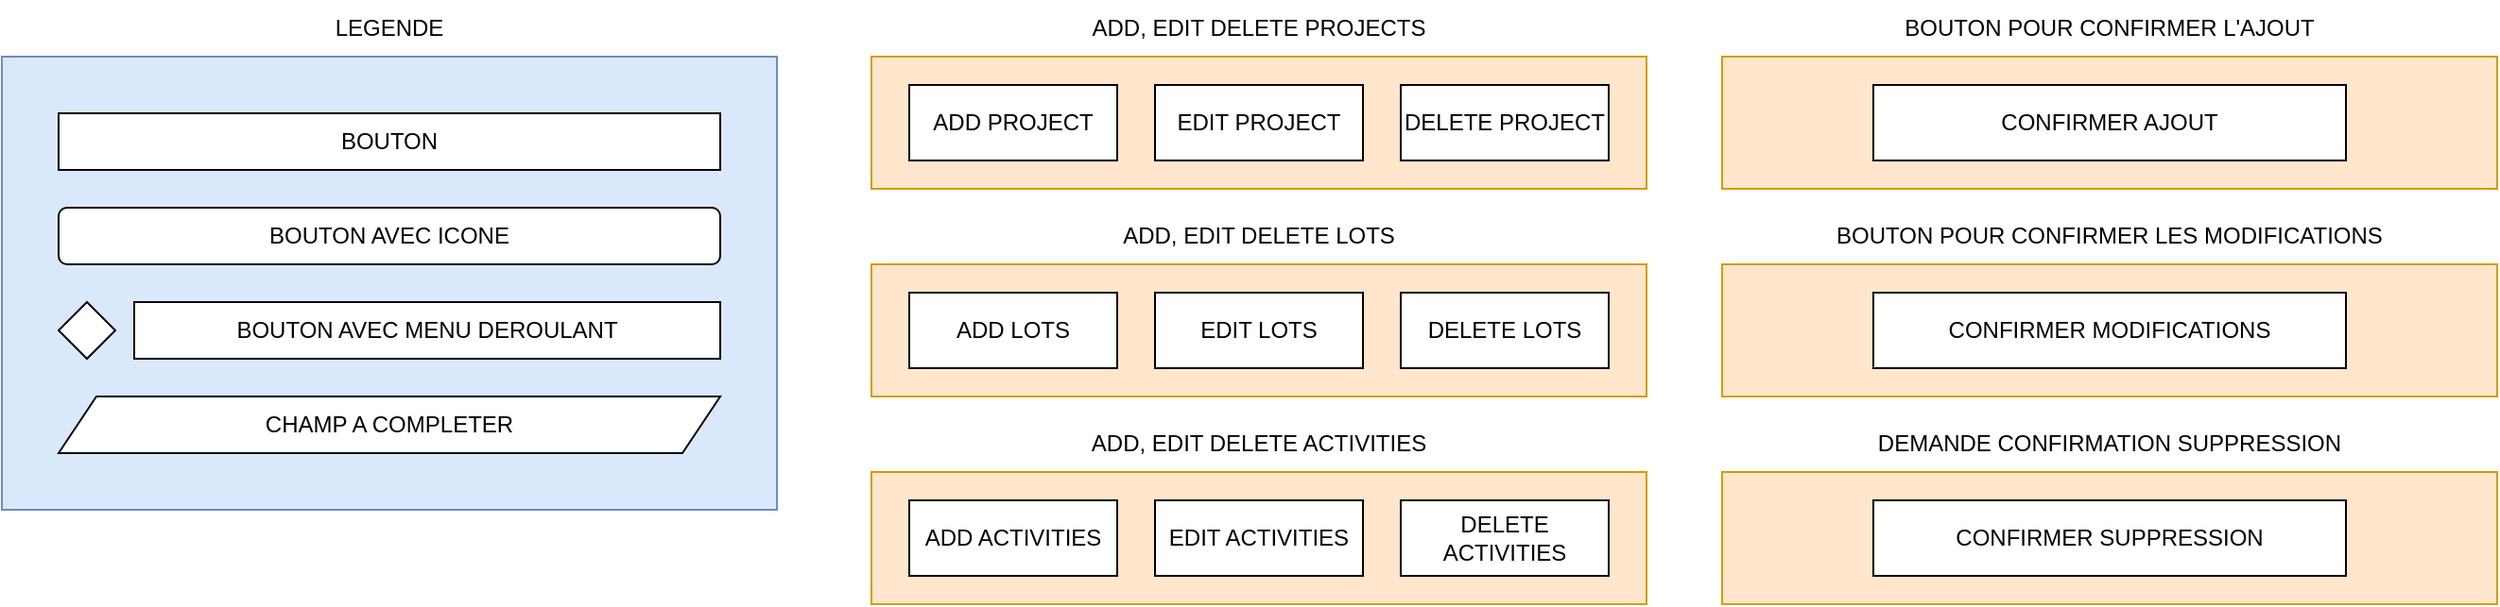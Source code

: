 <mxfile version="26.1.1">
  <diagram name="Page-1" id="aLKy41kNcSVif7WJQoE-">
    <mxGraphModel dx="1405" dy="952" grid="1" gridSize="10" guides="1" tooltips="1" connect="1" arrows="1" fold="1" page="1" pageScale="1" pageWidth="1400" pageHeight="850" math="0" shadow="0">
      <root>
        <mxCell id="0" />
        <mxCell id="1" parent="0" />
        <mxCell id="Kzfv3EJHUvJdrAXewRau-7" value="" style="group" parent="1" vertex="1" connectable="0">
          <mxGeometry x="480" y="20" width="410" height="100" as="geometry" />
        </mxCell>
        <mxCell id="Kzfv3EJHUvJdrAXewRau-1" value="" style="rounded=0;whiteSpace=wrap;html=1;fillColor=#ffe6cc;strokeColor=#d79b00;" parent="Kzfv3EJHUvJdrAXewRau-7" vertex="1">
          <mxGeometry y="30" width="410" height="70" as="geometry" />
        </mxCell>
        <mxCell id="Kzfv3EJHUvJdrAXewRau-2" value="ADD PROJECT" style="rounded=0;whiteSpace=wrap;html=1;" parent="Kzfv3EJHUvJdrAXewRau-7" vertex="1">
          <mxGeometry x="20" y="45" width="110" height="40" as="geometry" />
        </mxCell>
        <mxCell id="Kzfv3EJHUvJdrAXewRau-3" value="EDIT PROJECT" style="rounded=0;whiteSpace=wrap;html=1;" parent="Kzfv3EJHUvJdrAXewRau-7" vertex="1">
          <mxGeometry x="150" y="45" width="110" height="40" as="geometry" />
        </mxCell>
        <mxCell id="Kzfv3EJHUvJdrAXewRau-4" value="DELETE PROJECT" style="rounded=0;whiteSpace=wrap;html=1;" parent="Kzfv3EJHUvJdrAXewRau-7" vertex="1">
          <mxGeometry x="280" y="45" width="110" height="40" as="geometry" />
        </mxCell>
        <mxCell id="Kzfv3EJHUvJdrAXewRau-5" value="ADD, EDIT DELETE PROJECTS" style="text;html=1;align=center;verticalAlign=middle;whiteSpace=wrap;rounded=0;" parent="Kzfv3EJHUvJdrAXewRau-7" vertex="1">
          <mxGeometry width="410" height="30" as="geometry" />
        </mxCell>
        <mxCell id="Kzfv3EJHUvJdrAXewRau-8" value="" style="group" parent="1" vertex="1" connectable="0">
          <mxGeometry x="480" y="130" width="410" height="100" as="geometry" />
        </mxCell>
        <mxCell id="Kzfv3EJHUvJdrAXewRau-9" value="" style="rounded=0;whiteSpace=wrap;html=1;fillColor=#ffe6cc;strokeColor=#d79b00;" parent="Kzfv3EJHUvJdrAXewRau-8" vertex="1">
          <mxGeometry y="30" width="410" height="70" as="geometry" />
        </mxCell>
        <mxCell id="Kzfv3EJHUvJdrAXewRau-10" value="ADD LOTS" style="rounded=0;whiteSpace=wrap;html=1;" parent="Kzfv3EJHUvJdrAXewRau-8" vertex="1">
          <mxGeometry x="20" y="45" width="110" height="40" as="geometry" />
        </mxCell>
        <mxCell id="Kzfv3EJHUvJdrAXewRau-11" value="EDIT LOTS" style="rounded=0;whiteSpace=wrap;html=1;" parent="Kzfv3EJHUvJdrAXewRau-8" vertex="1">
          <mxGeometry x="150" y="45" width="110" height="40" as="geometry" />
        </mxCell>
        <mxCell id="Kzfv3EJHUvJdrAXewRau-12" value="DELETE LOTS" style="rounded=0;whiteSpace=wrap;html=1;" parent="Kzfv3EJHUvJdrAXewRau-8" vertex="1">
          <mxGeometry x="280" y="45" width="110" height="40" as="geometry" />
        </mxCell>
        <mxCell id="Kzfv3EJHUvJdrAXewRau-13" value="ADD, EDIT DELETE LOTS" style="text;html=1;align=center;verticalAlign=middle;whiteSpace=wrap;rounded=0;" parent="Kzfv3EJHUvJdrAXewRau-8" vertex="1">
          <mxGeometry width="410" height="30" as="geometry" />
        </mxCell>
        <mxCell id="Kzfv3EJHUvJdrAXewRau-14" value="" style="group" parent="1" vertex="1" connectable="0">
          <mxGeometry x="480" y="240" width="410" height="100" as="geometry" />
        </mxCell>
        <mxCell id="Kzfv3EJHUvJdrAXewRau-15" value="" style="rounded=0;whiteSpace=wrap;html=1;fillColor=#ffe6cc;strokeColor=#d79b00;" parent="Kzfv3EJHUvJdrAXewRau-14" vertex="1">
          <mxGeometry y="30" width="410" height="70" as="geometry" />
        </mxCell>
        <mxCell id="Kzfv3EJHUvJdrAXewRau-16" value="ADD ACTIVITIES" style="rounded=0;whiteSpace=wrap;html=1;" parent="Kzfv3EJHUvJdrAXewRau-14" vertex="1">
          <mxGeometry x="20" y="45" width="110" height="40" as="geometry" />
        </mxCell>
        <mxCell id="Kzfv3EJHUvJdrAXewRau-17" value="EDIT ACTIVITIES" style="rounded=0;whiteSpace=wrap;html=1;" parent="Kzfv3EJHUvJdrAXewRau-14" vertex="1">
          <mxGeometry x="150" y="45" width="110" height="40" as="geometry" />
        </mxCell>
        <mxCell id="Kzfv3EJHUvJdrAXewRau-18" value="DELETE ACTIVITIES" style="rounded=0;whiteSpace=wrap;html=1;" parent="Kzfv3EJHUvJdrAXewRau-14" vertex="1">
          <mxGeometry x="280" y="45" width="110" height="40" as="geometry" />
        </mxCell>
        <mxCell id="Kzfv3EJHUvJdrAXewRau-19" value="ADD, EDIT DELETE ACTIVITIES" style="text;html=1;align=center;verticalAlign=middle;whiteSpace=wrap;rounded=0;" parent="Kzfv3EJHUvJdrAXewRau-14" vertex="1">
          <mxGeometry width="410" height="30" as="geometry" />
        </mxCell>
        <mxCell id="Kzfv3EJHUvJdrAXewRau-106" value="" style="group" parent="1" vertex="1" connectable="0">
          <mxGeometry x="930" y="20" width="410" height="100" as="geometry" />
        </mxCell>
        <mxCell id="Kzfv3EJHUvJdrAXewRau-107" value="" style="rounded=0;whiteSpace=wrap;html=1;fillColor=#ffe6cc;strokeColor=#d79b00;" parent="Kzfv3EJHUvJdrAXewRau-106" vertex="1">
          <mxGeometry y="30" width="410" height="70" as="geometry" />
        </mxCell>
        <mxCell id="Kzfv3EJHUvJdrAXewRau-109" value="CONFIRMER AJOUT" style="rounded=0;whiteSpace=wrap;html=1;" parent="Kzfv3EJHUvJdrAXewRau-106" vertex="1">
          <mxGeometry x="80" y="45" width="250" height="40" as="geometry" />
        </mxCell>
        <mxCell id="Kzfv3EJHUvJdrAXewRau-111" value="BOUTON POUR CONFIRMER L&#39;AJOUT" style="text;html=1;align=center;verticalAlign=middle;whiteSpace=wrap;rounded=0;" parent="Kzfv3EJHUvJdrAXewRau-106" vertex="1">
          <mxGeometry width="410" height="30" as="geometry" />
        </mxCell>
        <mxCell id="Kzfv3EJHUvJdrAXewRau-117" value="" style="group" parent="1" vertex="1" connectable="0">
          <mxGeometry x="930" y="130" width="410" height="100" as="geometry" />
        </mxCell>
        <mxCell id="Kzfv3EJHUvJdrAXewRau-118" value="" style="rounded=0;whiteSpace=wrap;html=1;fillColor=#ffe6cc;strokeColor=#d79b00;" parent="Kzfv3EJHUvJdrAXewRau-117" vertex="1">
          <mxGeometry y="30" width="410" height="70" as="geometry" />
        </mxCell>
        <mxCell id="Kzfv3EJHUvJdrAXewRau-119" value="CONFIRMER MODIFICATIONS" style="rounded=0;whiteSpace=wrap;html=1;" parent="Kzfv3EJHUvJdrAXewRau-117" vertex="1">
          <mxGeometry x="80" y="45" width="250" height="40" as="geometry" />
        </mxCell>
        <mxCell id="Kzfv3EJHUvJdrAXewRau-120" value="BOUTON POUR CONFIRMER LES MODIFICATIONS" style="text;html=1;align=center;verticalAlign=middle;whiteSpace=wrap;rounded=0;" parent="Kzfv3EJHUvJdrAXewRau-117" vertex="1">
          <mxGeometry width="410" height="30" as="geometry" />
        </mxCell>
        <mxCell id="Kzfv3EJHUvJdrAXewRau-121" value="" style="group" parent="1" vertex="1" connectable="0">
          <mxGeometry x="930" y="240" width="410" height="100" as="geometry" />
        </mxCell>
        <mxCell id="Kzfv3EJHUvJdrAXewRau-122" value="" style="rounded=0;whiteSpace=wrap;html=1;fillColor=#ffe6cc;strokeColor=#d79b00;" parent="Kzfv3EJHUvJdrAXewRau-121" vertex="1">
          <mxGeometry y="30" width="410" height="70" as="geometry" />
        </mxCell>
        <mxCell id="Kzfv3EJHUvJdrAXewRau-123" value="CONFIRMER SUPPRESSION" style="rounded=0;whiteSpace=wrap;html=1;" parent="Kzfv3EJHUvJdrAXewRau-121" vertex="1">
          <mxGeometry x="80" y="45" width="250" height="40" as="geometry" />
        </mxCell>
        <mxCell id="Kzfv3EJHUvJdrAXewRau-124" value="DEMANDE CONFIRMATION SUPPRESSION" style="text;html=1;align=center;verticalAlign=middle;whiteSpace=wrap;rounded=0;" parent="Kzfv3EJHUvJdrAXewRau-121" vertex="1">
          <mxGeometry width="410" height="30" as="geometry" />
        </mxCell>
        <mxCell id="Kzfv3EJHUvJdrAXewRau-135" value="" style="rounded=0;whiteSpace=wrap;html=1;fillColor=#dae8fc;strokeColor=#6c8ebf;" parent="1" vertex="1">
          <mxGeometry x="20" y="50" width="410" height="240" as="geometry" />
        </mxCell>
        <mxCell id="Kzfv3EJHUvJdrAXewRau-136" value="BOUTON" style="rounded=0;whiteSpace=wrap;html=1;" parent="1" vertex="1">
          <mxGeometry x="50" y="80" width="350" height="30" as="geometry" />
        </mxCell>
        <mxCell id="Kzfv3EJHUvJdrAXewRau-137" value="BOUTON AVEC ICONE" style="rounded=1;whiteSpace=wrap;html=1;" parent="1" vertex="1">
          <mxGeometry x="50" y="130" width="350" height="30" as="geometry" />
        </mxCell>
        <mxCell id="Kzfv3EJHUvJdrAXewRau-151" value="" style="rhombus;whiteSpace=wrap;html=1;" parent="1" vertex="1">
          <mxGeometry x="50" y="180" width="30" height="30" as="geometry" />
        </mxCell>
        <mxCell id="Kzfv3EJHUvJdrAXewRau-152" value="BOUTON AVEC MENU DEROULANT" style="rounded=0;whiteSpace=wrap;html=1;" parent="1" vertex="1">
          <mxGeometry x="90" y="180" width="310" height="30" as="geometry" />
        </mxCell>
        <mxCell id="Kzfv3EJHUvJdrAXewRau-153" value="CHAMP A COMPLETER" style="shape=parallelogram;perimeter=parallelogramPerimeter;whiteSpace=wrap;html=1;fixedSize=1;" parent="1" vertex="1">
          <mxGeometry x="50" y="230" width="350" height="30" as="geometry" />
        </mxCell>
        <mxCell id="Kzfv3EJHUvJdrAXewRau-154" value="LEGENDE" style="text;html=1;align=center;verticalAlign=middle;whiteSpace=wrap;rounded=0;" parent="1" vertex="1">
          <mxGeometry x="20" y="20" width="410" height="30" as="geometry" />
        </mxCell>
      </root>
    </mxGraphModel>
  </diagram>
</mxfile>
